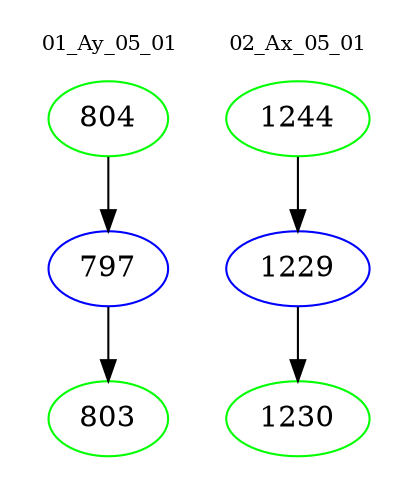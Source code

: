 digraph{
subgraph cluster_0 {
color = white
label = "01_Ay_05_01";
fontsize=10;
T0_804 [label="804", color="green"]
T0_804 -> T0_797 [color="black"]
T0_797 [label="797", color="blue"]
T0_797 -> T0_803 [color="black"]
T0_803 [label="803", color="green"]
}
subgraph cluster_1 {
color = white
label = "02_Ax_05_01";
fontsize=10;
T1_1244 [label="1244", color="green"]
T1_1244 -> T1_1229 [color="black"]
T1_1229 [label="1229", color="blue"]
T1_1229 -> T1_1230 [color="black"]
T1_1230 [label="1230", color="green"]
}
}
